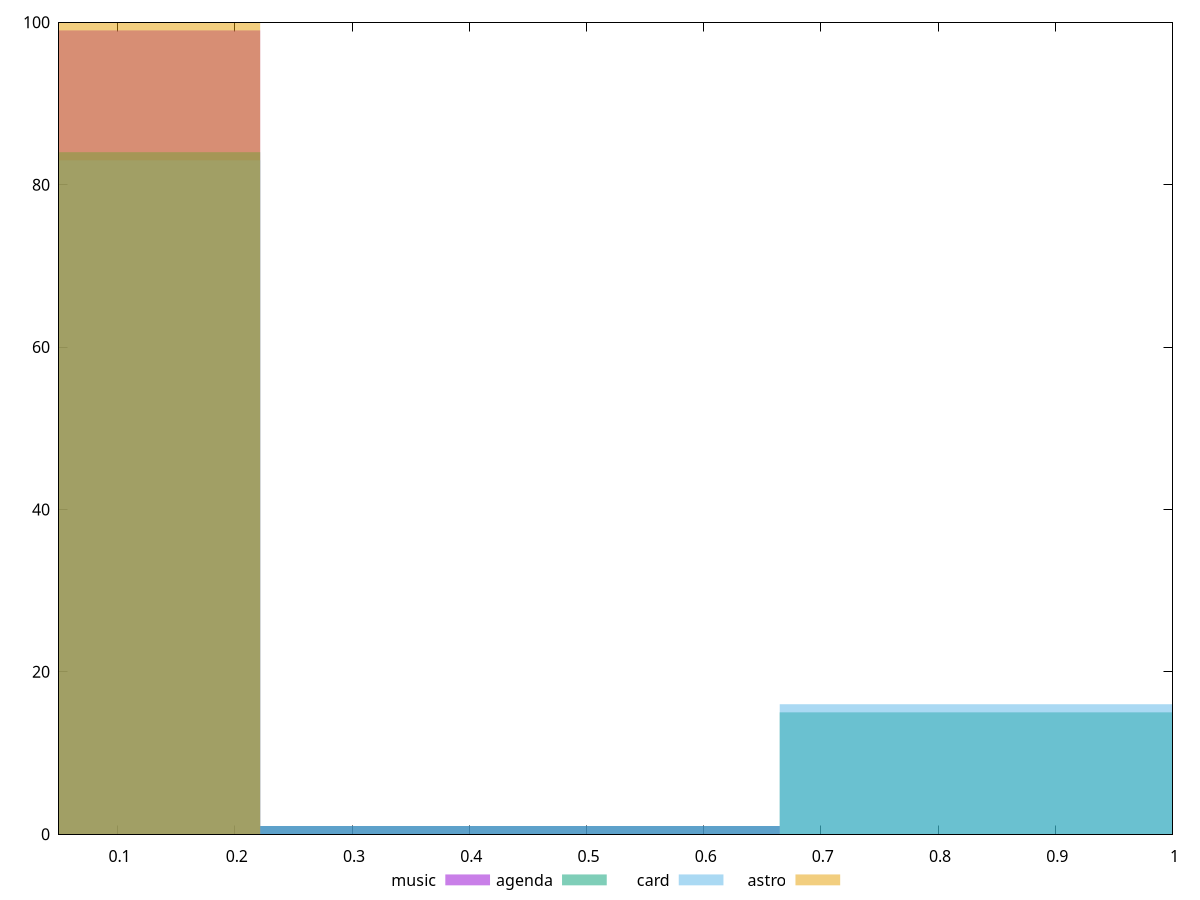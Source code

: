 reset

$music <<EOF
0 99
0.44327115462671546 1
EOF

$agenda <<EOF
0 84
0.8865423092534309 15
0.44327115462671546 1
EOF

$card <<EOF
0 83
0.8865423092534309 16
0.44327115462671546 1
EOF

$astro <<EOF
0 100
EOF

set key outside below
set boxwidth 0.44327115462671546
set xrange [0.05:1]
set yrange [0:100]
set trange [0:100]
set style fill transparent solid 0.5 noborder
set terminal svg size 640, 520 enhanced background rgb 'white'
set output "reports/report_00028_2021-02-24T12-49-42.674Z/uses-long-cache-ttl/comparison/histogram/all_score.svg"

plot $music title "music" with boxes, \
     $agenda title "agenda" with boxes, \
     $card title "card" with boxes, \
     $astro title "astro" with boxes

reset
